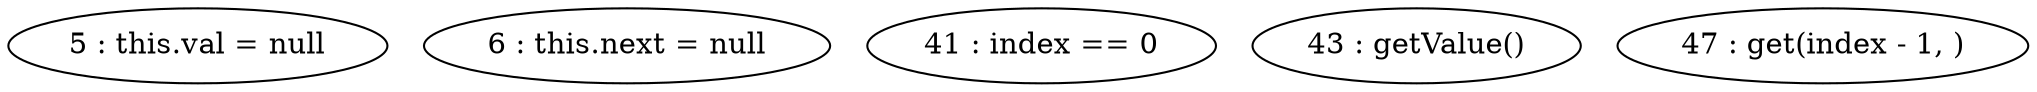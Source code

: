 digraph G {
"5 : this.val = null"
"6 : this.next = null"
"41 : index == 0"
"43 : getValue()"
"47 : get(index - 1, )"
}